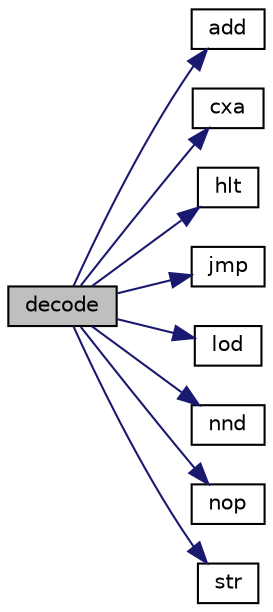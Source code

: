 digraph "decode"
{
  edge [fontname="Helvetica",fontsize="10",labelfontname="Helvetica",labelfontsize="10"];
  node [fontname="Helvetica",fontsize="10",shape=record];
  rankdir="LR";
  Node1 [label="decode",height=0.2,width=0.4,color="black", fillcolor="grey75", style="filled", fontcolor="black"];
  Node1 -> Node2 [color="midnightblue",fontsize="10",style="solid",fontname="Helvetica"];
  Node2 [label="add",height=0.2,width=0.4,color="black", fillcolor="white", style="filled",URL="$inst_8c.html#aa903e884ab6c9a6db96e5c1f28187fb6"];
  Node1 -> Node3 [color="midnightblue",fontsize="10",style="solid",fontname="Helvetica"];
  Node3 [label="cxa",height=0.2,width=0.4,color="black", fillcolor="white", style="filled",URL="$inst_8c.html#a3ea45cbb7cd64f33eb6419eced95018a"];
  Node1 -> Node4 [color="midnightblue",fontsize="10",style="solid",fontname="Helvetica"];
  Node4 [label="hlt",height=0.2,width=0.4,color="black", fillcolor="white", style="filled",URL="$inst_8c.html#ae9e1133acbb632e0d785c42e9fb740ba"];
  Node1 -> Node5 [color="midnightblue",fontsize="10",style="solid",fontname="Helvetica"];
  Node5 [label="jmp",height=0.2,width=0.4,color="black", fillcolor="white", style="filled",URL="$inst_8c.html#ac8b8e9cca53c00d5c258f8f999743a29"];
  Node1 -> Node6 [color="midnightblue",fontsize="10",style="solid",fontname="Helvetica"];
  Node6 [label="lod",height=0.2,width=0.4,color="black", fillcolor="white", style="filled",URL="$inst_8c.html#a47d96d39ad1634c3a70e530cdd464b48"];
  Node1 -> Node7 [color="midnightblue",fontsize="10",style="solid",fontname="Helvetica"];
  Node7 [label="nnd",height=0.2,width=0.4,color="black", fillcolor="white", style="filled",URL="$inst_8c.html#a8734990e6013de02d43fa29e46f7d02e"];
  Node1 -> Node8 [color="midnightblue",fontsize="10",style="solid",fontname="Helvetica"];
  Node8 [label="nop",height=0.2,width=0.4,color="black", fillcolor="white", style="filled",URL="$inst_8c.html#a1875423eef6e42ca9288ab70f03ab418"];
  Node1 -> Node9 [color="midnightblue",fontsize="10",style="solid",fontname="Helvetica"];
  Node9 [label="str",height=0.2,width=0.4,color="black", fillcolor="white", style="filled",URL="$inst_8c.html#a8f1d0469f8aa2ce1ac9a3bd9b914eea5"];
}

